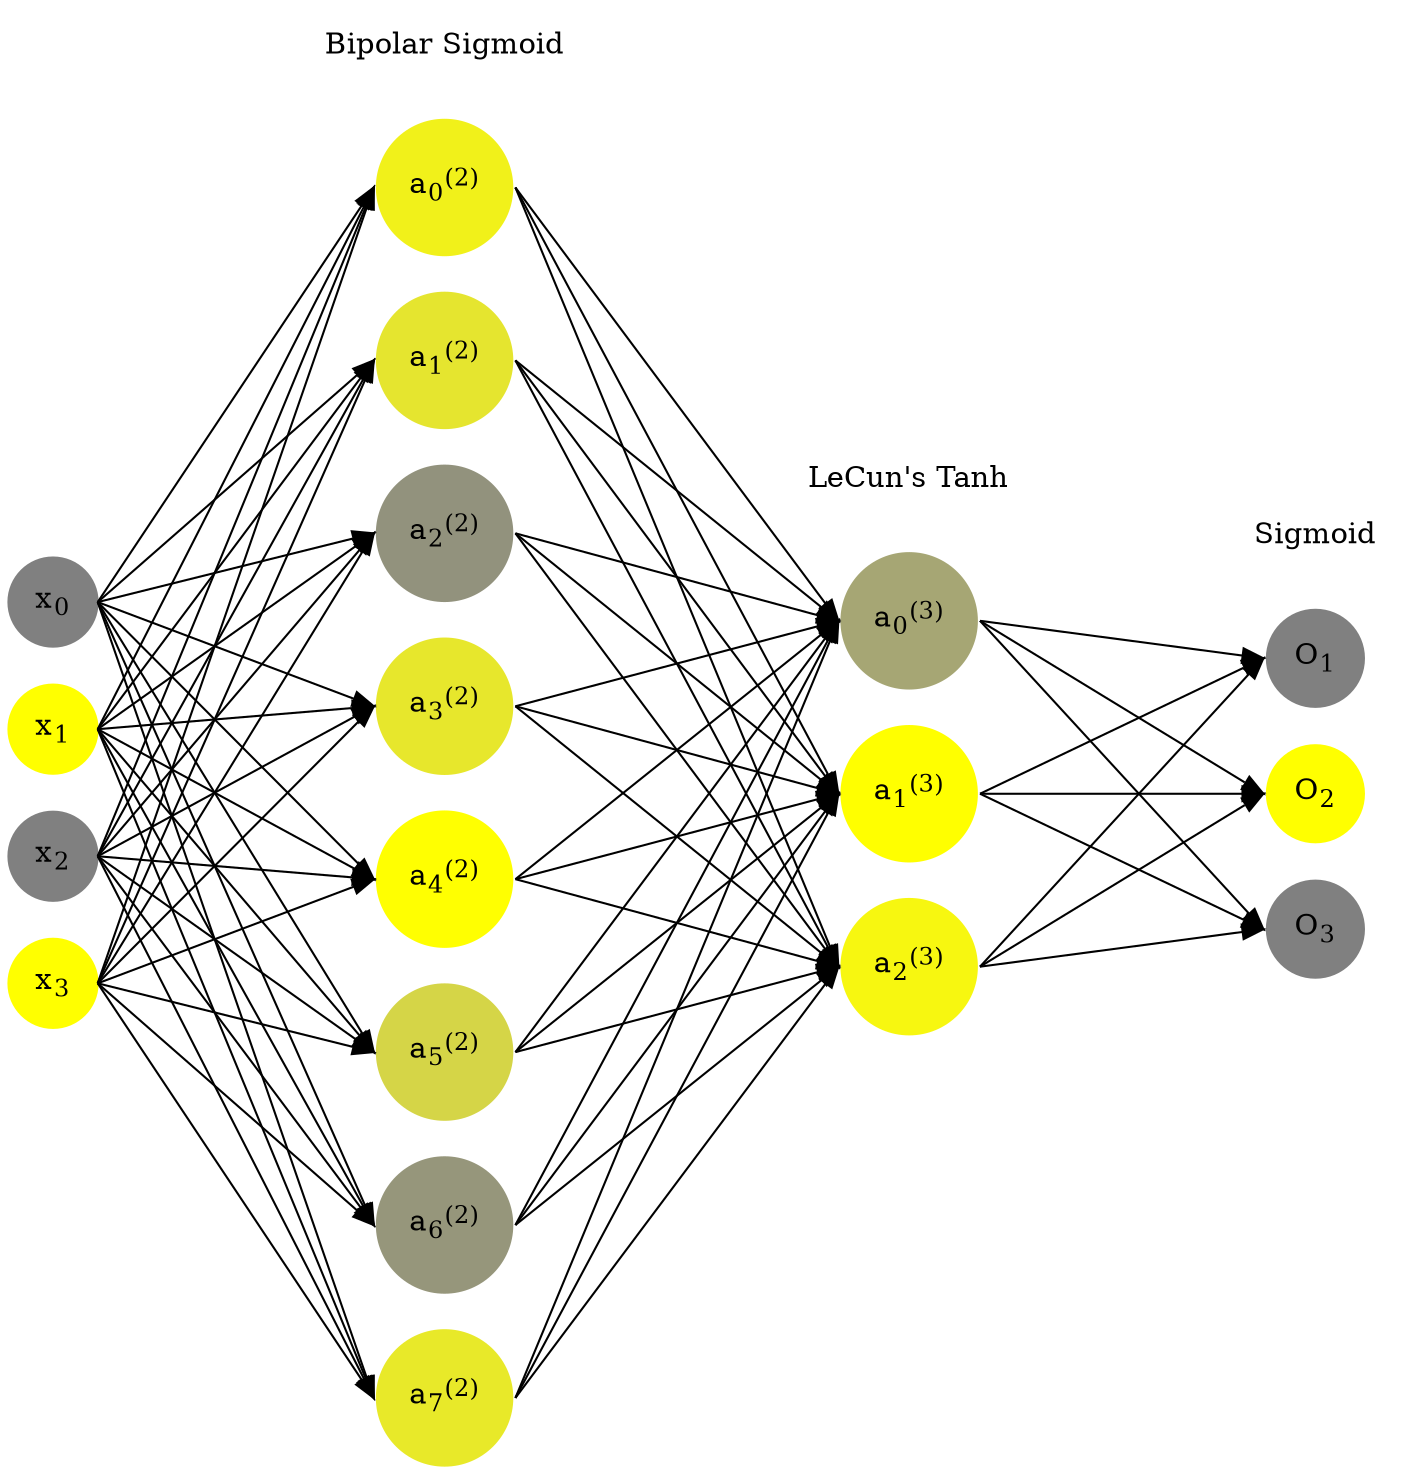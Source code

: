 digraph G {
	rankdir = LR;
	splines=false;
	edge[style=invis];
	ranksep= 1.4;
	{
	node [shape=circle, color="0.1667, 0.0, 0.5", style=filled, fillcolor="0.1667, 0.0, 0.5"];
	x0 [label=<x<sub>0</sub>>];
	}
	{
	node [shape=circle, color="0.1667, 1.0, 1.0", style=filled, fillcolor="0.1667, 1.0, 1.0"];
	x1 [label=<x<sub>1</sub>>];
	}
	{
	node [shape=circle, color="0.1667, 0.0, 0.5", style=filled, fillcolor="0.1667, 0.0, 0.5"];
	x2 [label=<x<sub>2</sub>>];
	}
	{
	node [shape=circle, color="0.1667, 1.0, 1.0", style=filled, fillcolor="0.1667, 1.0, 1.0"];
	x3 [label=<x<sub>3</sub>>];
	}
	{
	node [shape=circle, color="0.1667, 0.888785, 0.944393", style=filled, fillcolor="0.1667, 0.888785, 0.944393"];
	a02 [label=<a<sub>0</sub><sup>(2)</sup>>];
	}
	{
	node [shape=circle, color="0.1667, 0.794484, 0.897242", style=filled, fillcolor="0.1667, 0.794484, 0.897242"];
	a12 [label=<a<sub>1</sub><sup>(2)</sup>>];
	}
	{
	node [shape=circle, color="0.1667, 0.148119, 0.574060", style=filled, fillcolor="0.1667, 0.148119, 0.574060"];
	a22 [label=<a<sub>2</sub><sup>(2)</sup>>];
	}
	{
	node [shape=circle, color="0.1667, 0.806599, 0.903299", style=filled, fillcolor="0.1667, 0.806599, 0.903299"];
	a32 [label=<a<sub>3</sub><sup>(2)</sup>>];
	}
	{
	node [shape=circle, color="0.1667, 0.993796, 0.996898", style=filled, fillcolor="0.1667, 0.993796, 0.996898"];
	a42 [label=<a<sub>4</sub><sup>(2)</sup>>];
	}
	{
	node [shape=circle, color="0.1667, 0.665515, 0.832758", style=filled, fillcolor="0.1667, 0.665515, 0.832758"];
	a52 [label=<a<sub>5</sub><sup>(2)</sup>>];
	}
	{
	node [shape=circle, color="0.1667, 0.179306, 0.589653", style=filled, fillcolor="0.1667, 0.179306, 0.589653"];
	a62 [label=<a<sub>6</sub><sup>(2)</sup>>];
	}
	{
	node [shape=circle, color="0.1667, 0.820526, 0.910263", style=filled, fillcolor="0.1667, 0.820526, 0.910263"];
	a72 [label=<a<sub>7</sub><sup>(2)</sup>>];
	}
	{
	node [shape=circle, color="0.1667, 0.303985, 0.651992", style=filled, fillcolor="0.1667, 0.303985, 0.651992"];
	a03 [label=<a<sub>0</sub><sup>(3)</sup>>];
	}
	{
	node [shape=circle, color="0.1667, 1.709724, 1.354862", style=filled, fillcolor="0.1667, 1.709724, 1.354862"];
	a13 [label=<a<sub>1</sub><sup>(3)</sup>>];
	}
	{
	node [shape=circle, color="0.1667, 0.932158, 0.966079", style=filled, fillcolor="0.1667, 0.932158, 0.966079"];
	a23 [label=<a<sub>2</sub><sup>(3)</sup>>];
	}
	{
	node [shape=circle, color="0.1667, 0.0, 0.5", style=filled, fillcolor="0.1667, 0.0, 0.5"];
	O1 [label=<O<sub>1</sub>>];
	}
	{
	node [shape=circle, color="0.1667, 1.0, 1.0", style=filled, fillcolor="0.1667, 1.0, 1.0"];
	O2 [label=<O<sub>2</sub>>];
	}
	{
	node [shape=circle, color="0.1667, 0.0, 0.5", style=filled, fillcolor="0.1667, 0.0, 0.5"];
	O3 [label=<O<sub>3</sub>>];
	}
	{
	rank=same;
	x0->x1->x2->x3;
	}
	{
	rank=same;
	a02->a12->a22->a32->a42->a52->a62->a72;
	}
	{
	rank=same;
	a03->a13->a23;
	}
	{
	rank=same;
	O1->O2->O3;
	}
	l1 [shape=plaintext,label="Bipolar Sigmoid"];
	l1->a02;
	{rank=same; l1;a02};
	l2 [shape=plaintext,label="LeCun's Tanh"];
	l2->a03;
	{rank=same; l2;a03};
	l3 [shape=plaintext,label="Sigmoid"];
	l3->O1;
	{rank=same; l3;O1};
edge[style=solid, tailport=e, headport=w];
	{x0;x1;x2;x3} -> {a02;a12;a22;a32;a42;a52;a62;a72};
	{a02;a12;a22;a32;a42;a52;a62;a72} -> {a03;a13;a23};
	{a03;a13;a23} -> {O1,O2,O3};
}
